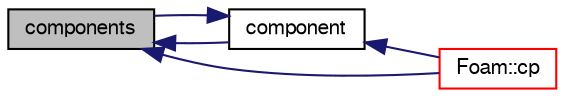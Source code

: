digraph "components"
{
  bgcolor="transparent";
  edge [fontname="FreeSans",fontsize="10",labelfontname="FreeSans",labelfontsize="10"];
  node [fontname="FreeSans",fontsize="10",shape=record];
  rankdir="LR";
  Node4558 [label="components",height=0.2,width=0.4,color="black", fillcolor="grey75", style="filled", fontcolor="black"];
  Node4558 -> Node4559 [dir="back",color="midnightblue",fontsize="10",style="solid",fontname="FreeSans"];
  Node4559 [label="component",height=0.2,width=0.4,color="black",URL="$a28234.html#ad9bcd5652877fd9b988adf3745c1b198",tooltip="Return a single component of the path. "];
  Node4559 -> Node4558 [dir="back",color="midnightblue",fontsize="10",style="solid",fontname="FreeSans"];
  Node4559 -> Node4560 [dir="back",color="midnightblue",fontsize="10",style="solid",fontname="FreeSans"];
  Node4560 [label="Foam::cp",height=0.2,width=0.4,color="red",URL="$a21124.html#a90b626bb0848617906ac62a5570c010f",tooltip="Copy, recursively if necessary, the source to the destination. "];
  Node4558 -> Node4560 [dir="back",color="midnightblue",fontsize="10",style="solid",fontname="FreeSans"];
}
